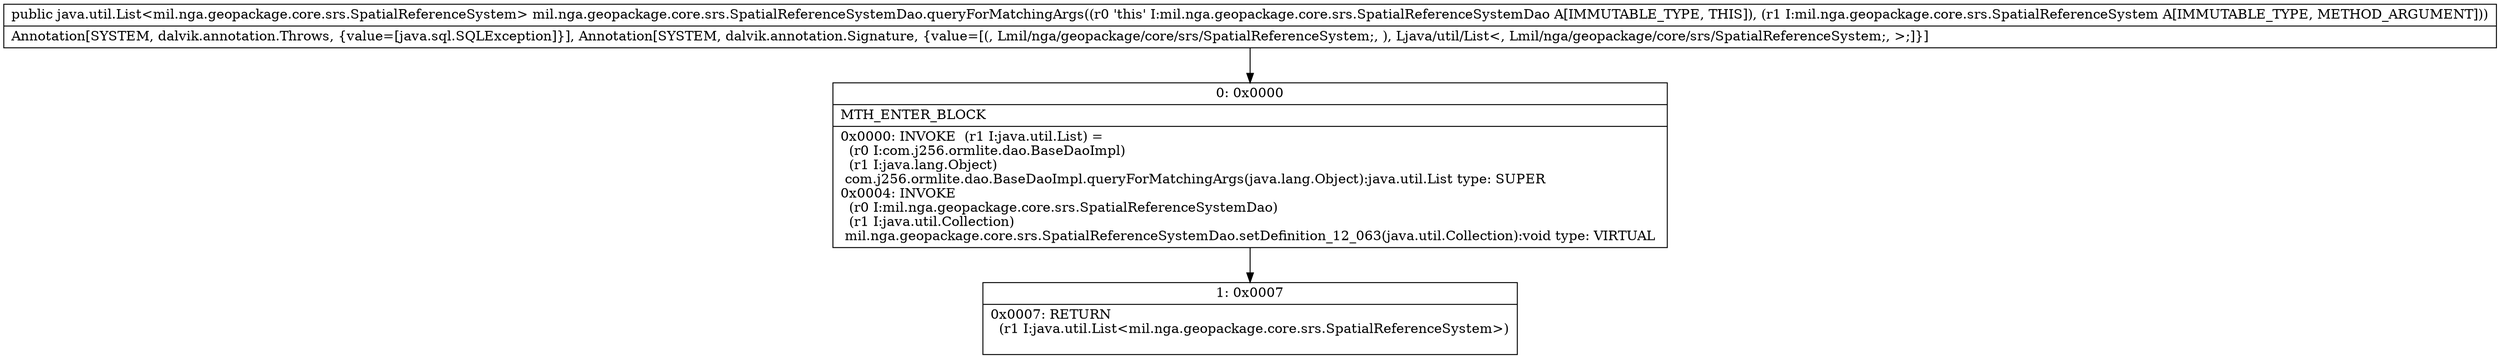 digraph "CFG formil.nga.geopackage.core.srs.SpatialReferenceSystemDao.queryForMatchingArgs(Lmil\/nga\/geopackage\/core\/srs\/SpatialReferenceSystem;)Ljava\/util\/List;" {
Node_0 [shape=record,label="{0\:\ 0x0000|MTH_ENTER_BLOCK\l|0x0000: INVOKE  (r1 I:java.util.List) = \l  (r0 I:com.j256.ormlite.dao.BaseDaoImpl)\l  (r1 I:java.lang.Object)\l com.j256.ormlite.dao.BaseDaoImpl.queryForMatchingArgs(java.lang.Object):java.util.List type: SUPER \l0x0004: INVOKE  \l  (r0 I:mil.nga.geopackage.core.srs.SpatialReferenceSystemDao)\l  (r1 I:java.util.Collection)\l mil.nga.geopackage.core.srs.SpatialReferenceSystemDao.setDefinition_12_063(java.util.Collection):void type: VIRTUAL \l}"];
Node_1 [shape=record,label="{1\:\ 0x0007|0x0007: RETURN  \l  (r1 I:java.util.List\<mil.nga.geopackage.core.srs.SpatialReferenceSystem\>)\l \l}"];
MethodNode[shape=record,label="{public java.util.List\<mil.nga.geopackage.core.srs.SpatialReferenceSystem\> mil.nga.geopackage.core.srs.SpatialReferenceSystemDao.queryForMatchingArgs((r0 'this' I:mil.nga.geopackage.core.srs.SpatialReferenceSystemDao A[IMMUTABLE_TYPE, THIS]), (r1 I:mil.nga.geopackage.core.srs.SpatialReferenceSystem A[IMMUTABLE_TYPE, METHOD_ARGUMENT]))  | Annotation[SYSTEM, dalvik.annotation.Throws, \{value=[java.sql.SQLException]\}], Annotation[SYSTEM, dalvik.annotation.Signature, \{value=[(, Lmil\/nga\/geopackage\/core\/srs\/SpatialReferenceSystem;, ), Ljava\/util\/List\<, Lmil\/nga\/geopackage\/core\/srs\/SpatialReferenceSystem;, \>;]\}]\l}"];
MethodNode -> Node_0;
Node_0 -> Node_1;
}


